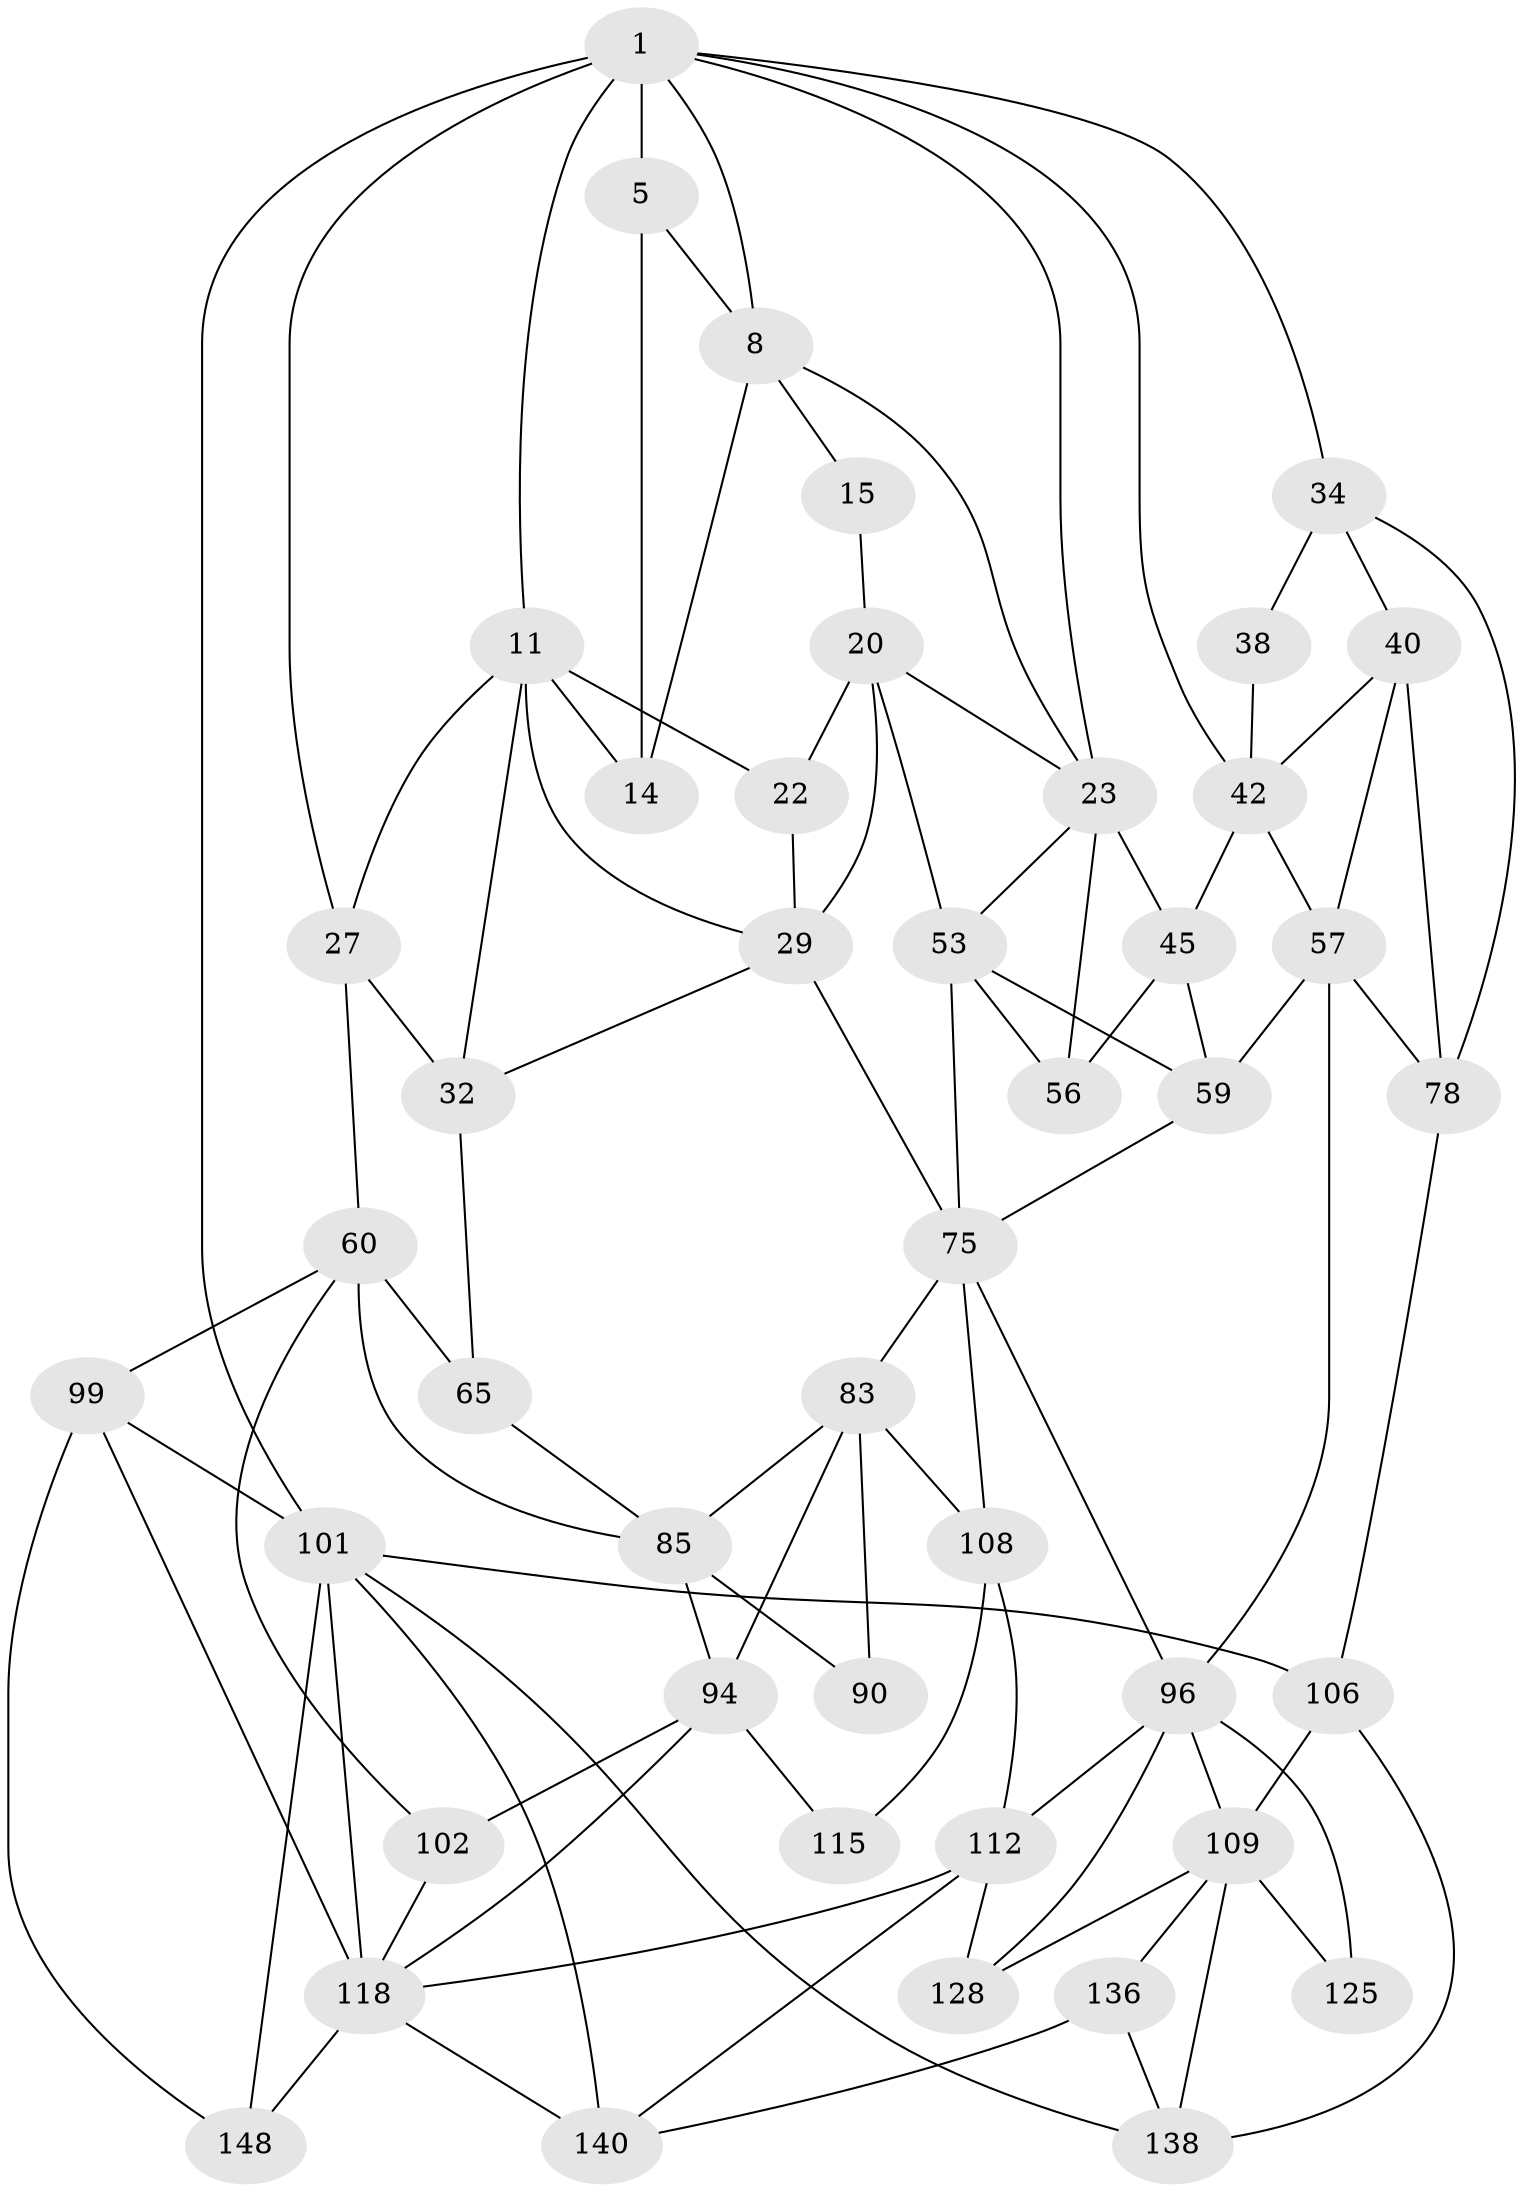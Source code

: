 // original degree distribution, {3: 0.03333333333333333, 6: 0.25333333333333335, 5: 0.4866666666666667, 4: 0.22666666666666666}
// Generated by graph-tools (version 1.1) at 2025/21/03/04/25 18:21:25]
// undirected, 45 vertices, 96 edges
graph export_dot {
graph [start="1"]
  node [color=gray90,style=filled];
  1 [pos="+0.7529544563863672+0",super="+6+2"];
  5 [pos="+0.5261218058828108+0",super="+10"];
  8 [pos="+0.5778511094956432+0.10755969828768032",super="+17+9"];
  11 [pos="+0.24113501429086615+0.07303524274425523",super="+12+26"];
  14 [pos="+0.38396000107262934+0.12418766411403205",super="+18"];
  15 [pos="+0.4906539343232359+0.1710835325122489",super="+16+19"];
  20 [pos="+0.5015579805540388+0.21991156653500715",super="+21"];
  22 [pos="+0.419673532271184+0.21438162893143287"];
  23 [pos="+0.568592038941993+0.23094289246541203",super="+25+24"];
  27 [pos="+0+0.12269670151729353",super="+28+46"];
  29 [pos="+0.3010069228570865+0.21512269692279534",super="+47+30"];
  32 [pos="+0.2257515675810736+0.34427566366486634",super="+48+33"];
  34 [pos="+0.8590672146897141+0.1597170557837675",super="+39+35"];
  38 [pos="+0.8496007420824336+0.14328749397037094"];
  40 [pos="+0.8577617537994732+0.3359430687123282",super="+41"];
  42 [pos="+0.7455785004440805+0.19488485520695562",super="+44+43"];
  45 [pos="+0.6829814521901162+0.25794171468482546",super="+55"];
  53 [pos="+0.5081750900336374+0.3908960320097552",super="+54+64"];
  56 [pos="+0.642473757097848+0.281035202573756"];
  57 [pos="+0.8372893845323801+0.3448203343802426",super="+73+58"];
  59 [pos="+0.6921271335925617+0.339006336801098",super="+63"];
  60 [pos="+0+0.22266694997569197",super="+61+70"];
  65 [pos="+0.19112804526576485+0.3599238545561198",super="+71+66"];
  75 [pos="+0.6635066819128407+0.5119052253493642",super="+76"];
  78 [pos="+1+0.4333043200367471",super="+79+103"];
  83 [pos="+0.26879694309452296+0.5378117491692924",super="+84+93"];
  85 [pos="+0.1834929664903694+0.3709428872750202",super="+86"];
  90 [pos="+0.1549673957714404+0.4640397946073506"];
  94 [pos="+0.25866716932896844+0.594616968016507",super="+95+116"];
  96 [pos="+0.7934172889825756+0.6125918188222089",super="+97+111"];
  99 [pos="+0+0.7063108904957976",super="+100"];
  101 [pos="+0+1",super="+150+104"];
  102 [pos="+0.07930728690295137+0.5965332152486333"];
  106 [pos="+1+0.7504578126324832",super="+133+107"];
  108 [pos="+0.4985420421807483+0.5240986505900055",super="+114"];
  109 [pos="+0.8613767213990573+0.6670349988915089",super="+110+130"];
  112 [pos="+0.5848767033464388+0.7032896197966673",super="+113"];
  115 [pos="+0.46403592470437427+0.6069784870367919"];
  118 [pos="+0.241322528618889+0.8076106150273512",super="+119+122"];
  125 [pos="+0.7576915977965742+0.7812071184614785",super="+126"];
  128 [pos="+0.6745892143072849+0.8378344360318937"];
  136 [pos="+0.7957752069549152+0.8551076843726585",super="+139"];
  138 [pos="+0.9235545386931419+0.891822660499385",super="+142"];
  140 [pos="+0.7000790597561758+1",super="+141"];
  148 [pos="+0.10424884677683424+1"];
  1 -- 8;
  1 -- 23;
  1 -- 101 [weight=2];
  1 -- 5;
  1 -- 11;
  1 -- 34;
  1 -- 27;
  1 -- 42;
  5 -- 14;
  5 -- 8;
  8 -- 23;
  8 -- 15;
  8 -- 14;
  11 -- 29;
  11 -- 14;
  11 -- 22;
  11 -- 27;
  11 -- 32;
  15 -- 20;
  20 -- 23;
  20 -- 53;
  20 -- 22;
  20 -- 29 [weight=2];
  22 -- 29;
  23 -- 45;
  23 -- 56;
  23 -- 53;
  27 -- 60 [weight=2];
  27 -- 32 [weight=2];
  29 -- 32;
  29 -- 75;
  32 -- 65;
  34 -- 40;
  34 -- 38;
  34 -- 78;
  38 -- 42;
  40 -- 57;
  40 -- 42;
  40 -- 78;
  42 -- 45;
  42 -- 57;
  45 -- 56;
  45 -- 59;
  53 -- 56;
  53 -- 59;
  53 -- 75;
  57 -- 96;
  57 -- 59 [weight=2];
  57 -- 78;
  59 -- 75;
  60 -- 65 [weight=3];
  60 -- 99;
  60 -- 102;
  60 -- 85 [weight=2];
  65 -- 85;
  75 -- 96;
  75 -- 83;
  75 -- 108;
  78 -- 106;
  83 -- 90;
  83 -- 85 [weight=2];
  83 -- 108;
  83 -- 94;
  85 -- 90 [weight=2];
  85 -- 94;
  94 -- 102;
  94 -- 118;
  94 -- 115 [weight=2];
  96 -- 112 [weight=2];
  96 -- 128;
  96 -- 125 [weight=2];
  96 -- 109;
  99 -- 148;
  99 -- 101;
  99 -- 118 [weight=2];
  101 -- 148;
  101 -- 106 [weight=2];
  101 -- 138;
  101 -- 140;
  101 -- 118 [weight=2];
  102 -- 118;
  106 -- 109 [weight=2];
  106 -- 138;
  108 -- 115;
  108 -- 112;
  109 -- 125 [weight=2];
  109 -- 128;
  109 -- 136 [weight=2];
  109 -- 138;
  112 -- 128;
  112 -- 140;
  112 -- 118;
  118 -- 148;
  118 -- 140;
  136 -- 138;
  136 -- 140;
}
